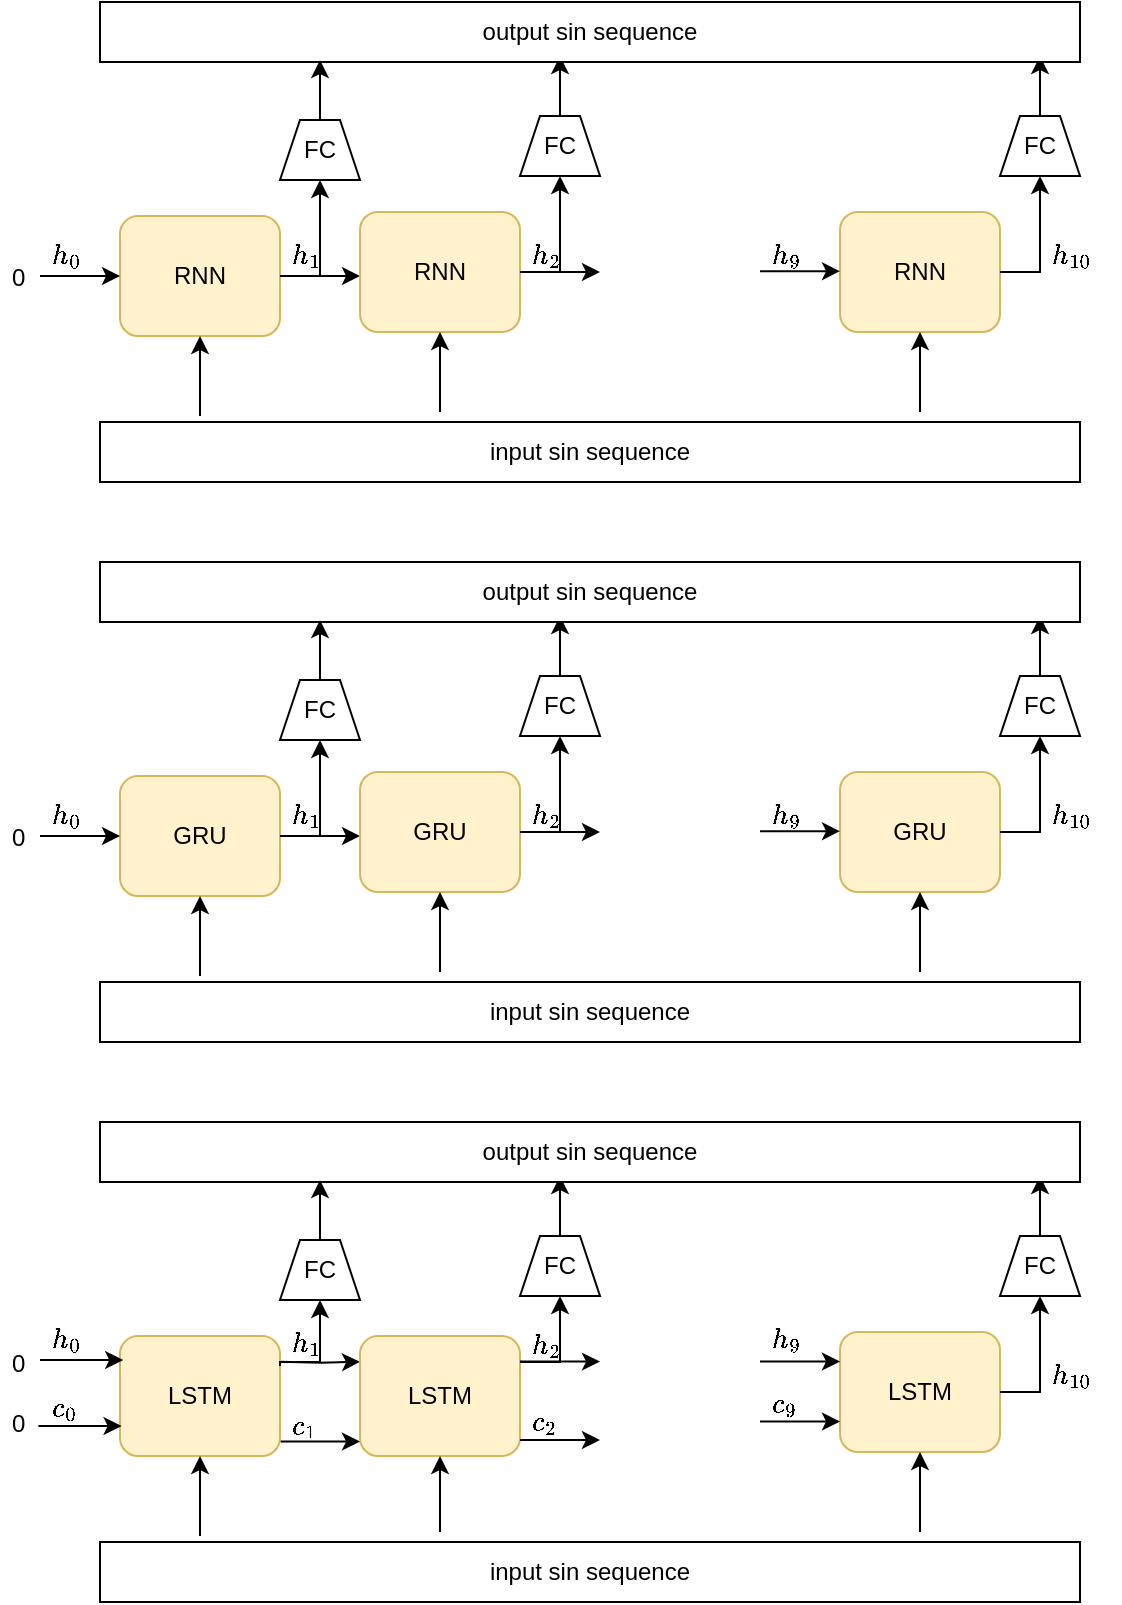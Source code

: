<mxfile version="20.3.0" type="device"><diagram id="XcCsjKQRA87Dh0836f3q" name="Σελίδα-1"><mxGraphModel dx="1437" dy="938" grid="1" gridSize="10" guides="1" tooltips="1" connect="1" arrows="1" fold="1" page="1" pageScale="1" pageWidth="827" pageHeight="1169" math="1" shadow="0"><root><mxCell id="0"/><mxCell id="1" parent="0"/><mxCell id="B6BUNsP8oZTaz3b9S5GG-101" value="" style="group" vertex="1" connectable="0" parent="1"><mxGeometry x="260" y="320" width="560" height="240" as="geometry"/></mxCell><mxCell id="B6BUNsP8oZTaz3b9S5GG-35" style="edgeStyle=orthogonalEdgeStyle;rounded=0;orthogonalLoop=1;jettySize=auto;html=1;" edge="1" parent="B6BUNsP8oZTaz3b9S5GG-101" source="B6BUNsP8oZTaz3b9S5GG-37"><mxGeometry relative="1" as="geometry"><mxPoint x="180" y="137" as="targetPoint"/></mxGeometry></mxCell><mxCell id="B6BUNsP8oZTaz3b9S5GG-37" value="GRU" style="rounded=1;whiteSpace=wrap;html=1;fillColor=#fff2cc;strokeColor=#d6b656;" vertex="1" parent="B6BUNsP8oZTaz3b9S5GG-101"><mxGeometry x="60" y="107" width="80" height="60" as="geometry"/></mxCell><mxCell id="B6BUNsP8oZTaz3b9S5GG-38" value="" style="endArrow=classic;html=1;rounded=0;entryX=0;entryY=0.5;entryDx=0;entryDy=0;" edge="1" parent="B6BUNsP8oZTaz3b9S5GG-101" target="B6BUNsP8oZTaz3b9S5GG-37"><mxGeometry width="50" height="50" relative="1" as="geometry"><mxPoint x="20" y="137" as="sourcePoint"/><mxPoint x="180" y="227" as="targetPoint"/></mxGeometry></mxCell><mxCell id="B6BUNsP8oZTaz3b9S5GG-39" value="" style="endArrow=classic;html=1;rounded=0;entryX=0.5;entryY=1;entryDx=0;entryDy=0;" edge="1" parent="B6BUNsP8oZTaz3b9S5GG-101" target="B6BUNsP8oZTaz3b9S5GG-37"><mxGeometry width="50" height="50" relative="1" as="geometry"><mxPoint x="100" y="207" as="sourcePoint"/><mxPoint x="180" y="227" as="targetPoint"/></mxGeometry></mxCell><mxCell id="B6BUNsP8oZTaz3b9S5GG-40" style="edgeStyle=orthogonalEdgeStyle;rounded=0;orthogonalLoop=1;jettySize=auto;html=1;" edge="1" parent="B6BUNsP8oZTaz3b9S5GG-101" source="B6BUNsP8oZTaz3b9S5GG-41"><mxGeometry relative="1" as="geometry"><mxPoint x="160" y="29" as="targetPoint"/></mxGeometry></mxCell><mxCell id="B6BUNsP8oZTaz3b9S5GG-41" value="FC" style="shape=trapezoid;perimeter=trapezoidPerimeter;whiteSpace=wrap;html=1;fixedSize=1;size=10;" vertex="1" parent="B6BUNsP8oZTaz3b9S5GG-101"><mxGeometry x="140" y="59" width="40" height="30" as="geometry"/></mxCell><mxCell id="B6BUNsP8oZTaz3b9S5GG-36" style="edgeStyle=orthogonalEdgeStyle;rounded=0;orthogonalLoop=1;jettySize=auto;html=1;entryX=0.5;entryY=1;entryDx=0;entryDy=0;" edge="1" parent="B6BUNsP8oZTaz3b9S5GG-101" source="B6BUNsP8oZTaz3b9S5GG-37" target="B6BUNsP8oZTaz3b9S5GG-41"><mxGeometry relative="1" as="geometry"><Array as="points"><mxPoint x="160" y="137"/></Array></mxGeometry></mxCell><mxCell id="B6BUNsP8oZTaz3b9S5GG-42" style="edgeStyle=orthogonalEdgeStyle;rounded=0;orthogonalLoop=1;jettySize=auto;html=1;" edge="1" parent="B6BUNsP8oZTaz3b9S5GG-101" source="B6BUNsP8oZTaz3b9S5GG-44"><mxGeometry relative="1" as="geometry"><mxPoint x="300" y="135" as="targetPoint"/></mxGeometry></mxCell><mxCell id="B6BUNsP8oZTaz3b9S5GG-44" value="GRU" style="rounded=1;whiteSpace=wrap;html=1;fillColor=#fff2cc;strokeColor=#d6b656;" vertex="1" parent="B6BUNsP8oZTaz3b9S5GG-101"><mxGeometry x="180" y="105" width="80" height="60" as="geometry"/></mxCell><mxCell id="B6BUNsP8oZTaz3b9S5GG-45" value="" style="endArrow=classic;html=1;rounded=0;entryX=0.5;entryY=1;entryDx=0;entryDy=0;" edge="1" parent="B6BUNsP8oZTaz3b9S5GG-101" target="B6BUNsP8oZTaz3b9S5GG-44"><mxGeometry width="50" height="50" relative="1" as="geometry"><mxPoint x="220" y="205" as="sourcePoint"/><mxPoint x="300" y="225" as="targetPoint"/></mxGeometry></mxCell><mxCell id="B6BUNsP8oZTaz3b9S5GG-46" style="edgeStyle=orthogonalEdgeStyle;rounded=0;orthogonalLoop=1;jettySize=auto;html=1;" edge="1" parent="B6BUNsP8oZTaz3b9S5GG-101" source="B6BUNsP8oZTaz3b9S5GG-47"><mxGeometry relative="1" as="geometry"><mxPoint x="280" y="27" as="targetPoint"/></mxGeometry></mxCell><mxCell id="B6BUNsP8oZTaz3b9S5GG-47" value="FC" style="shape=trapezoid;perimeter=trapezoidPerimeter;whiteSpace=wrap;html=1;fixedSize=1;size=10;" vertex="1" parent="B6BUNsP8oZTaz3b9S5GG-101"><mxGeometry x="260" y="57" width="40" height="30" as="geometry"/></mxCell><mxCell id="B6BUNsP8oZTaz3b9S5GG-43" style="edgeStyle=orthogonalEdgeStyle;rounded=0;orthogonalLoop=1;jettySize=auto;html=1;entryX=0.5;entryY=1;entryDx=0;entryDy=0;" edge="1" parent="B6BUNsP8oZTaz3b9S5GG-101" source="B6BUNsP8oZTaz3b9S5GG-44" target="B6BUNsP8oZTaz3b9S5GG-47"><mxGeometry relative="1" as="geometry"><Array as="points"><mxPoint x="280" y="135"/></Array></mxGeometry></mxCell><mxCell id="B6BUNsP8oZTaz3b9S5GG-49" value="GRU" style="rounded=1;whiteSpace=wrap;html=1;fillColor=#fff2cc;strokeColor=#d6b656;" vertex="1" parent="B6BUNsP8oZTaz3b9S5GG-101"><mxGeometry x="420" y="105" width="80" height="60" as="geometry"/></mxCell><mxCell id="B6BUNsP8oZTaz3b9S5GG-50" value="" style="endArrow=classic;html=1;rounded=0;entryX=0.5;entryY=1;entryDx=0;entryDy=0;" edge="1" parent="B6BUNsP8oZTaz3b9S5GG-101" target="B6BUNsP8oZTaz3b9S5GG-49"><mxGeometry width="50" height="50" relative="1" as="geometry"><mxPoint x="460" y="205" as="sourcePoint"/><mxPoint x="540" y="225" as="targetPoint"/></mxGeometry></mxCell><mxCell id="B6BUNsP8oZTaz3b9S5GG-51" style="edgeStyle=orthogonalEdgeStyle;rounded=0;orthogonalLoop=1;jettySize=auto;html=1;" edge="1" parent="B6BUNsP8oZTaz3b9S5GG-101" source="B6BUNsP8oZTaz3b9S5GG-52"><mxGeometry relative="1" as="geometry"><mxPoint x="520" y="27" as="targetPoint"/></mxGeometry></mxCell><mxCell id="B6BUNsP8oZTaz3b9S5GG-52" value="FC" style="shape=trapezoid;perimeter=trapezoidPerimeter;whiteSpace=wrap;html=1;fixedSize=1;size=10;" vertex="1" parent="B6BUNsP8oZTaz3b9S5GG-101"><mxGeometry x="500" y="57" width="40" height="30" as="geometry"/></mxCell><mxCell id="B6BUNsP8oZTaz3b9S5GG-48" style="edgeStyle=orthogonalEdgeStyle;rounded=0;orthogonalLoop=1;jettySize=auto;html=1;entryX=0.5;entryY=1;entryDx=0;entryDy=0;" edge="1" parent="B6BUNsP8oZTaz3b9S5GG-101" source="B6BUNsP8oZTaz3b9S5GG-49" target="B6BUNsP8oZTaz3b9S5GG-52"><mxGeometry relative="1" as="geometry"><Array as="points"><mxPoint x="520" y="135"/></Array></mxGeometry></mxCell><mxCell id="B6BUNsP8oZTaz3b9S5GG-53" value="" style="endArrow=classic;html=1;rounded=0;entryX=0;entryY=0.5;entryDx=0;entryDy=0;" edge="1" parent="B6BUNsP8oZTaz3b9S5GG-101"><mxGeometry width="50" height="50" relative="1" as="geometry"><mxPoint x="380" y="134.57" as="sourcePoint"/><mxPoint x="420" y="134.57" as="targetPoint"/></mxGeometry></mxCell><mxCell id="B6BUNsP8oZTaz3b9S5GG-54" value="input sin sequence" style="rounded=0;whiteSpace=wrap;html=1;" vertex="1" parent="B6BUNsP8oZTaz3b9S5GG-101"><mxGeometry x="50" y="210" width="490" height="30" as="geometry"/></mxCell><mxCell id="B6BUNsP8oZTaz3b9S5GG-55" value="output sin sequence" style="rounded=0;whiteSpace=wrap;html=1;" vertex="1" parent="B6BUNsP8oZTaz3b9S5GG-101"><mxGeometry x="50" width="490" height="30" as="geometry"/></mxCell><mxCell id="B6BUNsP8oZTaz3b9S5GG-56" value="0" style="text;strokeColor=none;fillColor=none;align=left;verticalAlign=middle;spacingLeft=4;spacingRight=4;overflow=hidden;points=[[0,0.5],[1,0.5]];portConstraint=eastwest;rotatable=0;" vertex="1" parent="B6BUNsP8oZTaz3b9S5GG-101"><mxGeometry y="122" width="10" height="30" as="geometry"/></mxCell><mxCell id="B6BUNsP8oZTaz3b9S5GG-57" value="$$h_0$$" style="text;strokeColor=none;fillColor=none;align=left;verticalAlign=middle;spacingLeft=4;spacingRight=4;overflow=hidden;points=[[0,0.5],[1,0.5]];portConstraint=eastwest;rotatable=0;html=1;" vertex="1" parent="B6BUNsP8oZTaz3b9S5GG-101"><mxGeometry x="20" y="105" width="40" height="30" as="geometry"/></mxCell><mxCell id="B6BUNsP8oZTaz3b9S5GG-58" value="$$h_1$$" style="text;strokeColor=none;fillColor=none;align=left;verticalAlign=middle;spacingLeft=4;spacingRight=4;overflow=hidden;points=[[0,0.5],[1,0.5]];portConstraint=eastwest;rotatable=0;html=1;" vertex="1" parent="B6BUNsP8oZTaz3b9S5GG-101"><mxGeometry x="140" y="105" width="40" height="30" as="geometry"/></mxCell><mxCell id="B6BUNsP8oZTaz3b9S5GG-59" value="$$h_2$$" style="text;strokeColor=none;fillColor=none;align=left;verticalAlign=middle;spacingLeft=4;spacingRight=4;overflow=hidden;points=[[0,0.5],[1,0.5]];portConstraint=eastwest;rotatable=0;html=1;" vertex="1" parent="B6BUNsP8oZTaz3b9S5GG-101"><mxGeometry x="260" y="105" width="40" height="30" as="geometry"/></mxCell><mxCell id="B6BUNsP8oZTaz3b9S5GG-60" value="$$h_9$$" style="text;strokeColor=none;fillColor=none;align=left;verticalAlign=middle;spacingLeft=4;spacingRight=4;overflow=hidden;points=[[0,0.5],[1,0.5]];portConstraint=eastwest;rotatable=0;html=1;" vertex="1" parent="B6BUNsP8oZTaz3b9S5GG-101"><mxGeometry x="380" y="105" width="40" height="30" as="geometry"/></mxCell><mxCell id="B6BUNsP8oZTaz3b9S5GG-61" value="$$h_{10}$$" style="text;strokeColor=none;fillColor=none;align=left;verticalAlign=middle;spacingLeft=4;spacingRight=4;overflow=hidden;points=[[0,0.5],[1,0.5]];portConstraint=eastwest;rotatable=0;html=1;" vertex="1" parent="B6BUNsP8oZTaz3b9S5GG-101"><mxGeometry x="520" y="105" width="40" height="30" as="geometry"/></mxCell><mxCell id="B6BUNsP8oZTaz3b9S5GG-102" value="" style="group" vertex="1" connectable="0" parent="1"><mxGeometry x="260" y="40" width="560" height="240" as="geometry"/></mxCell><mxCell id="B6BUNsP8oZTaz3b9S5GG-4" style="edgeStyle=orthogonalEdgeStyle;rounded=0;orthogonalLoop=1;jettySize=auto;html=1;" edge="1" parent="B6BUNsP8oZTaz3b9S5GG-102" source="B6BUNsP8oZTaz3b9S5GG-1"><mxGeometry relative="1" as="geometry"><mxPoint x="180" y="137" as="targetPoint"/></mxGeometry></mxCell><mxCell id="B6BUNsP8oZTaz3b9S5GG-1" value="RNN" style="rounded=1;whiteSpace=wrap;html=1;fillColor=#fff2cc;strokeColor=#d6b656;" vertex="1" parent="B6BUNsP8oZTaz3b9S5GG-102"><mxGeometry x="60" y="107" width="80" height="60" as="geometry"/></mxCell><mxCell id="B6BUNsP8oZTaz3b9S5GG-2" value="" style="endArrow=classic;html=1;rounded=0;entryX=0;entryY=0.5;entryDx=0;entryDy=0;" edge="1" parent="B6BUNsP8oZTaz3b9S5GG-102" target="B6BUNsP8oZTaz3b9S5GG-1"><mxGeometry width="50" height="50" relative="1" as="geometry"><mxPoint x="20" y="137" as="sourcePoint"/><mxPoint x="180" y="227" as="targetPoint"/></mxGeometry></mxCell><mxCell id="B6BUNsP8oZTaz3b9S5GG-3" value="" style="endArrow=classic;html=1;rounded=0;entryX=0.5;entryY=1;entryDx=0;entryDy=0;" edge="1" parent="B6BUNsP8oZTaz3b9S5GG-102" target="B6BUNsP8oZTaz3b9S5GG-1"><mxGeometry width="50" height="50" relative="1" as="geometry"><mxPoint x="100" y="207" as="sourcePoint"/><mxPoint x="180" y="227" as="targetPoint"/></mxGeometry></mxCell><mxCell id="B6BUNsP8oZTaz3b9S5GG-11" style="edgeStyle=orthogonalEdgeStyle;rounded=0;orthogonalLoop=1;jettySize=auto;html=1;" edge="1" parent="B6BUNsP8oZTaz3b9S5GG-102" source="B6BUNsP8oZTaz3b9S5GG-9"><mxGeometry relative="1" as="geometry"><mxPoint x="160" y="29" as="targetPoint"/></mxGeometry></mxCell><mxCell id="B6BUNsP8oZTaz3b9S5GG-9" value="FC" style="shape=trapezoid;perimeter=trapezoidPerimeter;whiteSpace=wrap;html=1;fixedSize=1;size=10;" vertex="1" parent="B6BUNsP8oZTaz3b9S5GG-102"><mxGeometry x="140" y="59" width="40" height="30" as="geometry"/></mxCell><mxCell id="B6BUNsP8oZTaz3b9S5GG-10" style="edgeStyle=orthogonalEdgeStyle;rounded=0;orthogonalLoop=1;jettySize=auto;html=1;entryX=0.5;entryY=1;entryDx=0;entryDy=0;" edge="1" parent="B6BUNsP8oZTaz3b9S5GG-102" source="B6BUNsP8oZTaz3b9S5GG-1" target="B6BUNsP8oZTaz3b9S5GG-9"><mxGeometry relative="1" as="geometry"><Array as="points"><mxPoint x="160" y="137"/></Array></mxGeometry></mxCell><mxCell id="B6BUNsP8oZTaz3b9S5GG-12" style="edgeStyle=orthogonalEdgeStyle;rounded=0;orthogonalLoop=1;jettySize=auto;html=1;" edge="1" parent="B6BUNsP8oZTaz3b9S5GG-102" source="B6BUNsP8oZTaz3b9S5GG-14"><mxGeometry relative="1" as="geometry"><mxPoint x="300" y="135" as="targetPoint"/></mxGeometry></mxCell><mxCell id="B6BUNsP8oZTaz3b9S5GG-14" value="RNN" style="rounded=1;whiteSpace=wrap;html=1;fillColor=#fff2cc;strokeColor=#d6b656;" vertex="1" parent="B6BUNsP8oZTaz3b9S5GG-102"><mxGeometry x="180" y="105" width="80" height="60" as="geometry"/></mxCell><mxCell id="B6BUNsP8oZTaz3b9S5GG-15" value="" style="endArrow=classic;html=1;rounded=0;entryX=0.5;entryY=1;entryDx=0;entryDy=0;" edge="1" parent="B6BUNsP8oZTaz3b9S5GG-102" target="B6BUNsP8oZTaz3b9S5GG-14"><mxGeometry width="50" height="50" relative="1" as="geometry"><mxPoint x="220" y="205" as="sourcePoint"/><mxPoint x="300" y="225" as="targetPoint"/></mxGeometry></mxCell><mxCell id="B6BUNsP8oZTaz3b9S5GG-16" style="edgeStyle=orthogonalEdgeStyle;rounded=0;orthogonalLoop=1;jettySize=auto;html=1;" edge="1" parent="B6BUNsP8oZTaz3b9S5GG-102" source="B6BUNsP8oZTaz3b9S5GG-17"><mxGeometry relative="1" as="geometry"><mxPoint x="280" y="27" as="targetPoint"/></mxGeometry></mxCell><mxCell id="B6BUNsP8oZTaz3b9S5GG-17" value="FC" style="shape=trapezoid;perimeter=trapezoidPerimeter;whiteSpace=wrap;html=1;fixedSize=1;size=10;" vertex="1" parent="B6BUNsP8oZTaz3b9S5GG-102"><mxGeometry x="260" y="57" width="40" height="30" as="geometry"/></mxCell><mxCell id="B6BUNsP8oZTaz3b9S5GG-13" style="edgeStyle=orthogonalEdgeStyle;rounded=0;orthogonalLoop=1;jettySize=auto;html=1;entryX=0.5;entryY=1;entryDx=0;entryDy=0;" edge="1" parent="B6BUNsP8oZTaz3b9S5GG-102" source="B6BUNsP8oZTaz3b9S5GG-14" target="B6BUNsP8oZTaz3b9S5GG-17"><mxGeometry relative="1" as="geometry"><Array as="points"><mxPoint x="280" y="135"/></Array></mxGeometry></mxCell><mxCell id="B6BUNsP8oZTaz3b9S5GG-20" value="RNN" style="rounded=1;whiteSpace=wrap;html=1;fillColor=#fff2cc;strokeColor=#d6b656;" vertex="1" parent="B6BUNsP8oZTaz3b9S5GG-102"><mxGeometry x="420" y="105" width="80" height="60" as="geometry"/></mxCell><mxCell id="B6BUNsP8oZTaz3b9S5GG-21" value="" style="endArrow=classic;html=1;rounded=0;entryX=0.5;entryY=1;entryDx=0;entryDy=0;" edge="1" parent="B6BUNsP8oZTaz3b9S5GG-102" target="B6BUNsP8oZTaz3b9S5GG-20"><mxGeometry width="50" height="50" relative="1" as="geometry"><mxPoint x="460" y="205" as="sourcePoint"/><mxPoint x="540" y="225" as="targetPoint"/></mxGeometry></mxCell><mxCell id="B6BUNsP8oZTaz3b9S5GG-22" style="edgeStyle=orthogonalEdgeStyle;rounded=0;orthogonalLoop=1;jettySize=auto;html=1;" edge="1" parent="B6BUNsP8oZTaz3b9S5GG-102" source="B6BUNsP8oZTaz3b9S5GG-23"><mxGeometry relative="1" as="geometry"><mxPoint x="520" y="27" as="targetPoint"/></mxGeometry></mxCell><mxCell id="B6BUNsP8oZTaz3b9S5GG-23" value="FC" style="shape=trapezoid;perimeter=trapezoidPerimeter;whiteSpace=wrap;html=1;fixedSize=1;size=10;" vertex="1" parent="B6BUNsP8oZTaz3b9S5GG-102"><mxGeometry x="500" y="57" width="40" height="30" as="geometry"/></mxCell><mxCell id="B6BUNsP8oZTaz3b9S5GG-19" style="edgeStyle=orthogonalEdgeStyle;rounded=0;orthogonalLoop=1;jettySize=auto;html=1;entryX=0.5;entryY=1;entryDx=0;entryDy=0;" edge="1" parent="B6BUNsP8oZTaz3b9S5GG-102" source="B6BUNsP8oZTaz3b9S5GG-20" target="B6BUNsP8oZTaz3b9S5GG-23"><mxGeometry relative="1" as="geometry"><Array as="points"><mxPoint x="520" y="135"/></Array></mxGeometry></mxCell><mxCell id="B6BUNsP8oZTaz3b9S5GG-24" value="" style="endArrow=classic;html=1;rounded=0;entryX=0;entryY=0.5;entryDx=0;entryDy=0;" edge="1" parent="B6BUNsP8oZTaz3b9S5GG-102"><mxGeometry width="50" height="50" relative="1" as="geometry"><mxPoint x="380" y="134.57" as="sourcePoint"/><mxPoint x="420" y="134.57" as="targetPoint"/></mxGeometry></mxCell><mxCell id="B6BUNsP8oZTaz3b9S5GG-25" value="input sin sequence" style="rounded=0;whiteSpace=wrap;html=1;" vertex="1" parent="B6BUNsP8oZTaz3b9S5GG-102"><mxGeometry x="50" y="210" width="490" height="30" as="geometry"/></mxCell><mxCell id="B6BUNsP8oZTaz3b9S5GG-27" value="output sin sequence" style="rounded=0;whiteSpace=wrap;html=1;" vertex="1" parent="B6BUNsP8oZTaz3b9S5GG-102"><mxGeometry x="50" width="490" height="30" as="geometry"/></mxCell><mxCell id="B6BUNsP8oZTaz3b9S5GG-28" value="0" style="text;strokeColor=none;fillColor=none;align=left;verticalAlign=middle;spacingLeft=4;spacingRight=4;overflow=hidden;points=[[0,0.5],[1,0.5]];portConstraint=eastwest;rotatable=0;" vertex="1" parent="B6BUNsP8oZTaz3b9S5GG-102"><mxGeometry y="122" width="10" height="30" as="geometry"/></mxCell><mxCell id="B6BUNsP8oZTaz3b9S5GG-30" value="$$h_0$$" style="text;strokeColor=none;fillColor=none;align=left;verticalAlign=middle;spacingLeft=4;spacingRight=4;overflow=hidden;points=[[0,0.5],[1,0.5]];portConstraint=eastwest;rotatable=0;html=1;" vertex="1" parent="B6BUNsP8oZTaz3b9S5GG-102"><mxGeometry x="20" y="105" width="40" height="30" as="geometry"/></mxCell><mxCell id="B6BUNsP8oZTaz3b9S5GG-31" value="$$h_1$$" style="text;strokeColor=none;fillColor=none;align=left;verticalAlign=middle;spacingLeft=4;spacingRight=4;overflow=hidden;points=[[0,0.5],[1,0.5]];portConstraint=eastwest;rotatable=0;html=1;" vertex="1" parent="B6BUNsP8oZTaz3b9S5GG-102"><mxGeometry x="140" y="105" width="40" height="30" as="geometry"/></mxCell><mxCell id="B6BUNsP8oZTaz3b9S5GG-32" value="$$h_2$$" style="text;strokeColor=none;fillColor=none;align=left;verticalAlign=middle;spacingLeft=4;spacingRight=4;overflow=hidden;points=[[0,0.5],[1,0.5]];portConstraint=eastwest;rotatable=0;html=1;" vertex="1" parent="B6BUNsP8oZTaz3b9S5GG-102"><mxGeometry x="260" y="105" width="40" height="30" as="geometry"/></mxCell><mxCell id="B6BUNsP8oZTaz3b9S5GG-33" value="$$h_9$$" style="text;strokeColor=none;fillColor=none;align=left;verticalAlign=middle;spacingLeft=4;spacingRight=4;overflow=hidden;points=[[0,0.5],[1,0.5]];portConstraint=eastwest;rotatable=0;html=1;" vertex="1" parent="B6BUNsP8oZTaz3b9S5GG-102"><mxGeometry x="380" y="105" width="40" height="30" as="geometry"/></mxCell><mxCell id="B6BUNsP8oZTaz3b9S5GG-34" value="$$h_{10}$$" style="text;strokeColor=none;fillColor=none;align=left;verticalAlign=middle;spacingLeft=4;spacingRight=4;overflow=hidden;points=[[0,0.5],[1,0.5]];portConstraint=eastwest;rotatable=0;html=1;" vertex="1" parent="B6BUNsP8oZTaz3b9S5GG-102"><mxGeometry x="520" y="105" width="40" height="30" as="geometry"/></mxCell><mxCell id="B6BUNsP8oZTaz3b9S5GG-110" value="" style="group" vertex="1" connectable="0" parent="1"><mxGeometry x="260" y="600" width="560" height="240" as="geometry"/></mxCell><mxCell id="B6BUNsP8oZTaz3b9S5GG-62" style="edgeStyle=orthogonalEdgeStyle;rounded=0;orthogonalLoop=1;jettySize=auto;html=1;" edge="1" parent="B6BUNsP8oZTaz3b9S5GG-110"><mxGeometry relative="1" as="geometry"><mxPoint x="180" y="119.88" as="targetPoint"/><mxPoint x="140" y="119.88" as="sourcePoint"/></mxGeometry></mxCell><mxCell id="B6BUNsP8oZTaz3b9S5GG-64" value="LSTM" style="rounded=1;whiteSpace=wrap;html=1;fillColor=#fff2cc;strokeColor=#d6b656;container=0;" vertex="1" parent="B6BUNsP8oZTaz3b9S5GG-110"><mxGeometry x="60" y="107" width="80" height="60" as="geometry"/></mxCell><mxCell id="B6BUNsP8oZTaz3b9S5GG-65" value="" style="endArrow=classic;html=1;rounded=0;entryX=0.02;entryY=0.2;entryDx=0;entryDy=0;entryPerimeter=0;" edge="1" parent="B6BUNsP8oZTaz3b9S5GG-110" target="B6BUNsP8oZTaz3b9S5GG-64"><mxGeometry width="50" height="50" relative="1" as="geometry"><mxPoint x="20" y="119" as="sourcePoint"/><mxPoint x="180" y="227" as="targetPoint"/></mxGeometry></mxCell><mxCell id="B6BUNsP8oZTaz3b9S5GG-66" value="" style="endArrow=classic;html=1;rounded=0;entryX=0.5;entryY=1;entryDx=0;entryDy=0;" edge="1" parent="B6BUNsP8oZTaz3b9S5GG-110" target="B6BUNsP8oZTaz3b9S5GG-64"><mxGeometry width="50" height="50" relative="1" as="geometry"><mxPoint x="100" y="207" as="sourcePoint"/><mxPoint x="180" y="227" as="targetPoint"/></mxGeometry></mxCell><mxCell id="B6BUNsP8oZTaz3b9S5GG-67" style="edgeStyle=orthogonalEdgeStyle;rounded=0;orthogonalLoop=1;jettySize=auto;html=1;" edge="1" parent="B6BUNsP8oZTaz3b9S5GG-110" source="B6BUNsP8oZTaz3b9S5GG-68"><mxGeometry relative="1" as="geometry"><mxPoint x="160" y="29" as="targetPoint"/></mxGeometry></mxCell><mxCell id="B6BUNsP8oZTaz3b9S5GG-68" value="FC" style="shape=trapezoid;perimeter=trapezoidPerimeter;whiteSpace=wrap;html=1;fixedSize=1;size=10;container=0;" vertex="1" parent="B6BUNsP8oZTaz3b9S5GG-110"><mxGeometry x="140" y="59" width="40" height="30" as="geometry"/></mxCell><mxCell id="B6BUNsP8oZTaz3b9S5GG-63" style="edgeStyle=orthogonalEdgeStyle;rounded=0;orthogonalLoop=1;jettySize=auto;html=1;entryX=0.5;entryY=1;entryDx=0;entryDy=0;exitX=1;exitY=0.25;exitDx=0;exitDy=0;" edge="1" parent="B6BUNsP8oZTaz3b9S5GG-110" source="B6BUNsP8oZTaz3b9S5GG-64" target="B6BUNsP8oZTaz3b9S5GG-68"><mxGeometry relative="1" as="geometry"><Array as="points"><mxPoint x="140" y="120"/><mxPoint x="160" y="120"/></Array></mxGeometry></mxCell><mxCell id="B6BUNsP8oZTaz3b9S5GG-71" value="LSTM" style="rounded=1;whiteSpace=wrap;html=1;fillColor=#fff2cc;strokeColor=#d6b656;container=0;" vertex="1" parent="B6BUNsP8oZTaz3b9S5GG-110"><mxGeometry x="180" y="107" width="80" height="60" as="geometry"/></mxCell><mxCell id="B6BUNsP8oZTaz3b9S5GG-93" style="edgeStyle=orthogonalEdgeStyle;rounded=0;orthogonalLoop=1;jettySize=auto;html=1;entryX=0;entryY=0.883;entryDx=0;entryDy=0;entryPerimeter=0;exitX=1.004;exitY=0.88;exitDx=0;exitDy=0;exitPerimeter=0;" edge="1" parent="B6BUNsP8oZTaz3b9S5GG-110" source="B6BUNsP8oZTaz3b9S5GG-64" target="B6BUNsP8oZTaz3b9S5GG-71"><mxGeometry relative="1" as="geometry"/></mxCell><mxCell id="B6BUNsP8oZTaz3b9S5GG-72" value="" style="endArrow=classic;html=1;rounded=0;entryX=0.5;entryY=1;entryDx=0;entryDy=0;" edge="1" parent="B6BUNsP8oZTaz3b9S5GG-110" target="B6BUNsP8oZTaz3b9S5GG-71"><mxGeometry width="50" height="50" relative="1" as="geometry"><mxPoint x="220" y="205" as="sourcePoint"/><mxPoint x="300" y="225" as="targetPoint"/></mxGeometry></mxCell><mxCell id="B6BUNsP8oZTaz3b9S5GG-73" style="edgeStyle=orthogonalEdgeStyle;rounded=0;orthogonalLoop=1;jettySize=auto;html=1;" edge="1" parent="B6BUNsP8oZTaz3b9S5GG-110" source="B6BUNsP8oZTaz3b9S5GG-74"><mxGeometry relative="1" as="geometry"><mxPoint x="280" y="27" as="targetPoint"/></mxGeometry></mxCell><mxCell id="B6BUNsP8oZTaz3b9S5GG-74" value="FC" style="shape=trapezoid;perimeter=trapezoidPerimeter;whiteSpace=wrap;html=1;fixedSize=1;size=10;container=0;" vertex="1" parent="B6BUNsP8oZTaz3b9S5GG-110"><mxGeometry x="260" y="57" width="40" height="30" as="geometry"/></mxCell><mxCell id="B6BUNsP8oZTaz3b9S5GG-104" style="edgeStyle=orthogonalEdgeStyle;rounded=0;orthogonalLoop=1;jettySize=auto;html=1;entryX=0.5;entryY=1;entryDx=0;entryDy=0;" edge="1" parent="B6BUNsP8oZTaz3b9S5GG-110" source="B6BUNsP8oZTaz3b9S5GG-71" target="B6BUNsP8oZTaz3b9S5GG-74"><mxGeometry relative="1" as="geometry"><Array as="points"><mxPoint x="280" y="120"/></Array></mxGeometry></mxCell><mxCell id="B6BUNsP8oZTaz3b9S5GG-76" value="LSTM" style="rounded=1;whiteSpace=wrap;html=1;fillColor=#fff2cc;strokeColor=#d6b656;container=0;" vertex="1" parent="B6BUNsP8oZTaz3b9S5GG-110"><mxGeometry x="420" y="105" width="80" height="60" as="geometry"/></mxCell><mxCell id="B6BUNsP8oZTaz3b9S5GG-77" value="" style="endArrow=classic;html=1;rounded=0;entryX=0.5;entryY=1;entryDx=0;entryDy=0;" edge="1" parent="B6BUNsP8oZTaz3b9S5GG-110" target="B6BUNsP8oZTaz3b9S5GG-76"><mxGeometry width="50" height="50" relative="1" as="geometry"><mxPoint x="460" y="205" as="sourcePoint"/><mxPoint x="540" y="225" as="targetPoint"/></mxGeometry></mxCell><mxCell id="B6BUNsP8oZTaz3b9S5GG-78" style="edgeStyle=orthogonalEdgeStyle;rounded=0;orthogonalLoop=1;jettySize=auto;html=1;" edge="1" parent="B6BUNsP8oZTaz3b9S5GG-110" source="B6BUNsP8oZTaz3b9S5GG-79"><mxGeometry relative="1" as="geometry"><mxPoint x="520" y="27" as="targetPoint"/></mxGeometry></mxCell><mxCell id="B6BUNsP8oZTaz3b9S5GG-79" value="FC" style="shape=trapezoid;perimeter=trapezoidPerimeter;whiteSpace=wrap;html=1;fixedSize=1;size=10;container=0;" vertex="1" parent="B6BUNsP8oZTaz3b9S5GG-110"><mxGeometry x="500" y="57" width="40" height="30" as="geometry"/></mxCell><mxCell id="B6BUNsP8oZTaz3b9S5GG-75" style="edgeStyle=orthogonalEdgeStyle;rounded=0;orthogonalLoop=1;jettySize=auto;html=1;entryX=0.5;entryY=1;entryDx=0;entryDy=0;" edge="1" parent="B6BUNsP8oZTaz3b9S5GG-110" source="B6BUNsP8oZTaz3b9S5GG-76" target="B6BUNsP8oZTaz3b9S5GG-79"><mxGeometry relative="1" as="geometry"><Array as="points"><mxPoint x="520" y="135"/></Array></mxGeometry></mxCell><mxCell id="B6BUNsP8oZTaz3b9S5GG-80" value="" style="endArrow=classic;html=1;rounded=0;entryX=0;entryY=0.5;entryDx=0;entryDy=0;" edge="1" parent="B6BUNsP8oZTaz3b9S5GG-110"><mxGeometry width="50" height="50" relative="1" as="geometry"><mxPoint x="380" y="119.77" as="sourcePoint"/><mxPoint x="420" y="119.77" as="targetPoint"/></mxGeometry></mxCell><mxCell id="B6BUNsP8oZTaz3b9S5GG-81" value="input sin sequence" style="rounded=0;whiteSpace=wrap;html=1;container=0;" vertex="1" parent="B6BUNsP8oZTaz3b9S5GG-110"><mxGeometry x="50" y="210" width="490" height="30" as="geometry"/></mxCell><mxCell id="B6BUNsP8oZTaz3b9S5GG-82" value="output sin sequence" style="rounded=0;whiteSpace=wrap;html=1;container=0;" vertex="1" parent="B6BUNsP8oZTaz3b9S5GG-110"><mxGeometry x="50" width="490" height="30" as="geometry"/></mxCell><mxCell id="B6BUNsP8oZTaz3b9S5GG-83" value="0" style="text;strokeColor=none;fillColor=none;align=left;verticalAlign=middle;spacingLeft=4;spacingRight=4;overflow=hidden;points=[[0,0.5],[1,0.5]];portConstraint=eastwest;rotatable=0;container=0;" vertex="1" parent="B6BUNsP8oZTaz3b9S5GG-110"><mxGeometry y="105" width="10" height="30" as="geometry"/></mxCell><mxCell id="B6BUNsP8oZTaz3b9S5GG-84" value="$$h_0$$" style="text;strokeColor=none;fillColor=none;align=left;verticalAlign=middle;spacingLeft=4;spacingRight=4;overflow=hidden;points=[[0,0.5],[1,0.5]];portConstraint=eastwest;rotatable=0;html=1;container=0;" vertex="1" parent="B6BUNsP8oZTaz3b9S5GG-110"><mxGeometry x="20" y="87" width="40" height="30" as="geometry"/></mxCell><mxCell id="B6BUNsP8oZTaz3b9S5GG-85" value="$$h_1$$" style="text;strokeColor=none;fillColor=none;align=left;verticalAlign=middle;spacingLeft=4;spacingRight=4;overflow=hidden;points=[[0,0.5],[1,0.5]];portConstraint=eastwest;rotatable=0;html=1;container=0;" vertex="1" parent="B6BUNsP8oZTaz3b9S5GG-110"><mxGeometry x="140" y="89" width="40" height="29" as="geometry"/></mxCell><mxCell id="B6BUNsP8oZTaz3b9S5GG-87" value="$$h_9$$" style="text;strokeColor=none;fillColor=none;align=left;verticalAlign=middle;spacingLeft=4;spacingRight=4;overflow=hidden;points=[[0,0.5],[1,0.5]];portConstraint=eastwest;rotatable=0;html=1;container=0;" vertex="1" parent="B6BUNsP8oZTaz3b9S5GG-110"><mxGeometry x="380" y="87" width="40" height="30" as="geometry"/></mxCell><mxCell id="B6BUNsP8oZTaz3b9S5GG-88" value="$$h_{10}$$" style="text;strokeColor=none;fillColor=none;align=left;verticalAlign=middle;spacingLeft=4;spacingRight=4;overflow=hidden;points=[[0,0.5],[1,0.5]];portConstraint=eastwest;rotatable=0;html=1;container=0;" vertex="1" parent="B6BUNsP8oZTaz3b9S5GG-110"><mxGeometry x="520" y="105" width="40" height="30" as="geometry"/></mxCell><mxCell id="B6BUNsP8oZTaz3b9S5GG-94" value="" style="endArrow=classic;html=1;rounded=0;entryX=0.02;entryY=0.2;entryDx=0;entryDy=0;entryPerimeter=0;" edge="1" parent="B6BUNsP8oZTaz3b9S5GG-110"><mxGeometry width="50" height="50" relative="1" as="geometry"><mxPoint x="19.2" y="152" as="sourcePoint"/><mxPoint x="60.8" y="152.0" as="targetPoint"/></mxGeometry></mxCell><mxCell id="B6BUNsP8oZTaz3b9S5GG-96" value="0" style="text;strokeColor=none;fillColor=none;align=left;verticalAlign=middle;spacingLeft=4;spacingRight=4;overflow=hidden;points=[[0,0.5],[1,0.5]];portConstraint=eastwest;rotatable=0;container=0;" vertex="1" parent="B6BUNsP8oZTaz3b9S5GG-110"><mxGeometry y="135" width="10" height="30" as="geometry"/></mxCell><mxCell id="B6BUNsP8oZTaz3b9S5GG-97" value="" style="endArrow=classic;html=1;rounded=0;entryX=0;entryY=0.5;entryDx=0;entryDy=0;" edge="1" parent="B6BUNsP8oZTaz3b9S5GG-110"><mxGeometry width="50" height="50" relative="1" as="geometry"><mxPoint x="380" y="149.77" as="sourcePoint"/><mxPoint x="420" y="149.77" as="targetPoint"/></mxGeometry></mxCell><mxCell id="B6BUNsP8oZTaz3b9S5GG-98" value="$$c_9$$" style="text;strokeColor=none;fillColor=none;align=left;verticalAlign=middle;spacingLeft=4;spacingRight=4;overflow=hidden;points=[[0,0.5],[1,0.5]];portConstraint=eastwest;rotatable=0;html=1;container=0;" vertex="1" parent="B6BUNsP8oZTaz3b9S5GG-110"><mxGeometry x="380" y="120" width="40" height="30" as="geometry"/></mxCell><mxCell id="B6BUNsP8oZTaz3b9S5GG-99" value="$$c_1$$" style="text;strokeColor=none;fillColor=none;align=left;verticalAlign=middle;spacingLeft=4;spacingRight=4;overflow=hidden;points=[[0,0.5],[1,0.5]];portConstraint=eastwest;rotatable=0;html=1;container=0;" vertex="1" parent="B6BUNsP8oZTaz3b9S5GG-110"><mxGeometry x="140" y="130" width="40" height="29" as="geometry"/></mxCell><mxCell id="B6BUNsP8oZTaz3b9S5GG-100" value="$$c_0$$" style="text;strokeColor=none;fillColor=none;align=left;verticalAlign=middle;spacingLeft=4;spacingRight=4;overflow=hidden;points=[[0,0.5],[1,0.5]];portConstraint=eastwest;rotatable=0;html=1;container=0;" vertex="1" parent="B6BUNsP8oZTaz3b9S5GG-110"><mxGeometry x="20" y="122" width="40" height="30" as="geometry"/></mxCell><mxCell id="B6BUNsP8oZTaz3b9S5GG-105" value="$$c_2$$" style="text;strokeColor=none;fillColor=none;align=left;verticalAlign=middle;spacingLeft=4;spacingRight=4;overflow=hidden;points=[[0,0.5],[1,0.5]];portConstraint=eastwest;rotatable=0;html=1;container=0;" vertex="1" parent="B6BUNsP8oZTaz3b9S5GG-110"><mxGeometry x="260" y="129" width="40" height="30" as="geometry"/></mxCell><mxCell id="B6BUNsP8oZTaz3b9S5GG-106" value="" style="endArrow=classic;html=1;rounded=0;entryX=0;entryY=0.5;entryDx=0;entryDy=0;" edge="1" parent="B6BUNsP8oZTaz3b9S5GG-110"><mxGeometry width="50" height="50" relative="1" as="geometry"><mxPoint x="260" y="159.0" as="sourcePoint"/><mxPoint x="300" y="159.0" as="targetPoint"/></mxGeometry></mxCell><mxCell id="B6BUNsP8oZTaz3b9S5GG-107" value="" style="endArrow=classic;html=1;rounded=0;entryX=0;entryY=0.5;entryDx=0;entryDy=0;" edge="1" parent="B6BUNsP8oZTaz3b9S5GG-110"><mxGeometry width="50" height="50" relative="1" as="geometry"><mxPoint x="260" y="119.81" as="sourcePoint"/><mxPoint x="300" y="119.81" as="targetPoint"/></mxGeometry></mxCell><mxCell id="B6BUNsP8oZTaz3b9S5GG-108" value="$$h_2$$" style="text;strokeColor=none;fillColor=none;align=left;verticalAlign=middle;spacingLeft=4;spacingRight=4;overflow=hidden;points=[[0,0.5],[1,0.5]];portConstraint=eastwest;rotatable=0;html=1;container=0;" vertex="1" parent="B6BUNsP8oZTaz3b9S5GG-110"><mxGeometry x="260" y="90" width="40" height="30" as="geometry"/></mxCell></root></mxGraphModel></diagram></mxfile>